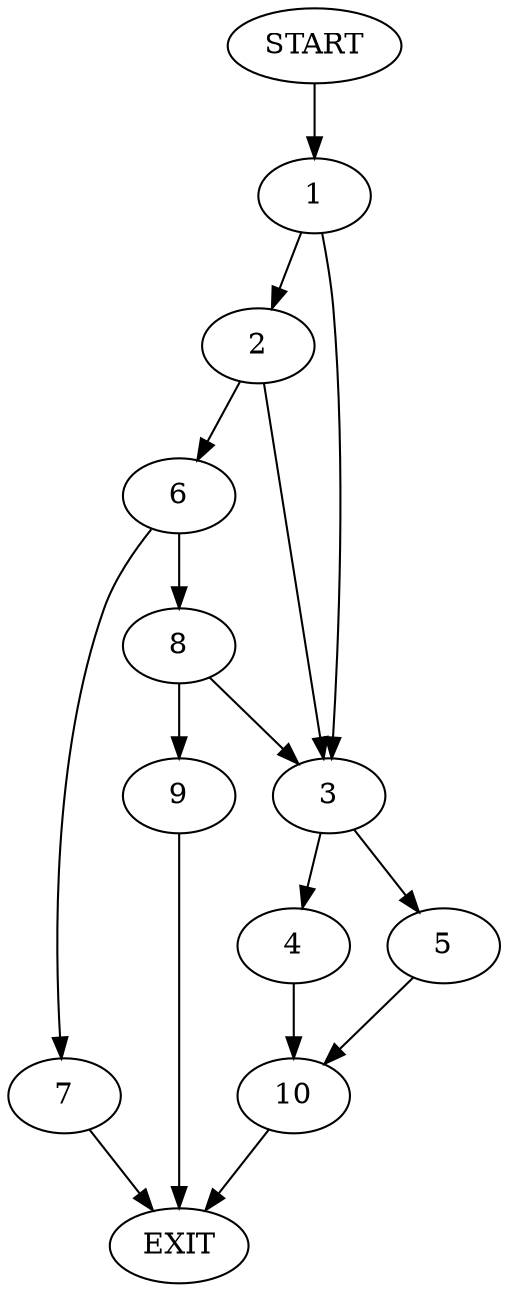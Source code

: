digraph {
0 [label="START"]
11 [label="EXIT"]
0 -> 1
1 -> 2
1 -> 3
3 -> 4
3 -> 5
2 -> 3
2 -> 6
6 -> 7
6 -> 8
7 -> 11
8 -> 9
8 -> 3
9 -> 11
4 -> 10
5 -> 10
10 -> 11
}
